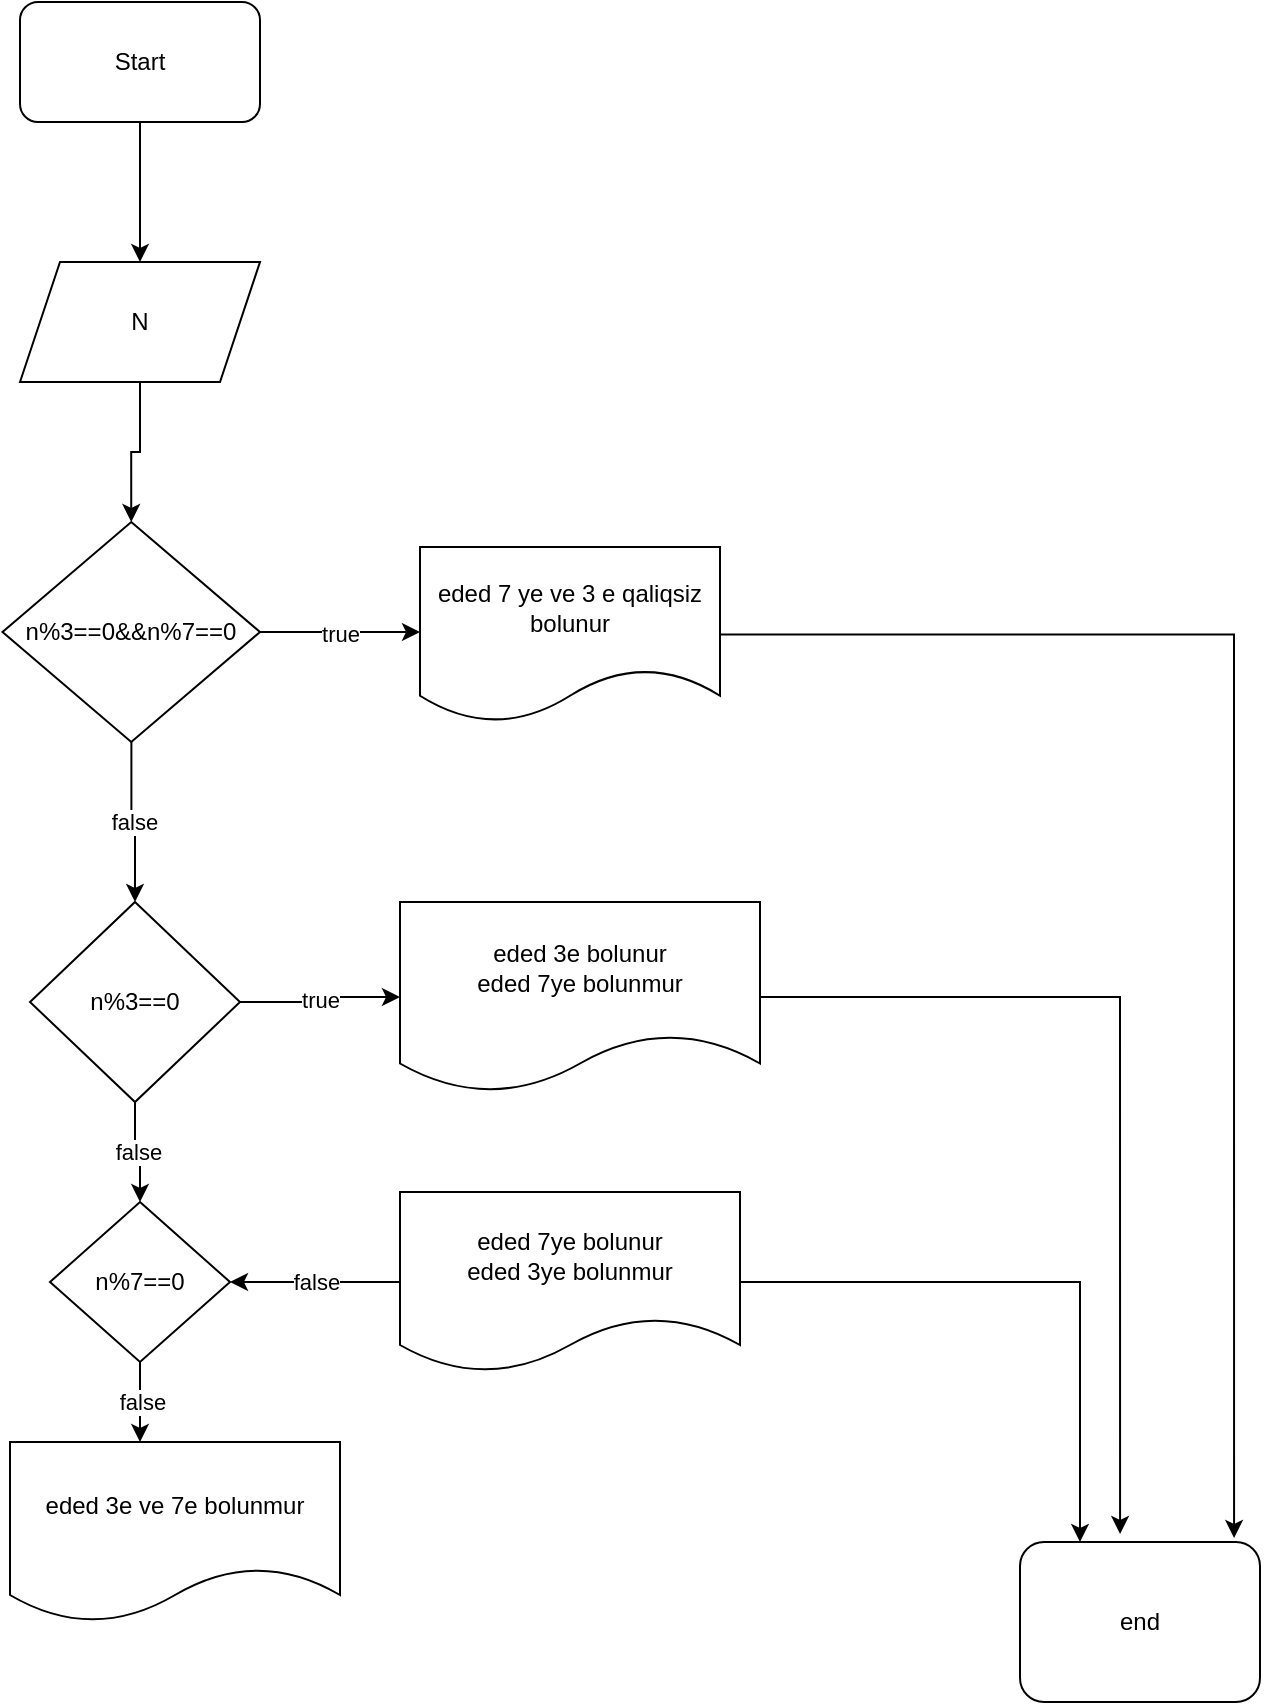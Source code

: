 <mxfile version="16.6.2" type="device"><diagram id="PrxRwmhN7BYduK_wzK_d" name="Page-1"><mxGraphModel dx="1422" dy="762" grid="1" gridSize="10" guides="1" tooltips="1" connect="1" arrows="1" fold="1" page="1" pageScale="1" pageWidth="850" pageHeight="1100" math="0" shadow="0"><root><mxCell id="0"/><mxCell id="1" parent="0"/><mxCell id="0fupZsfGCxLx7kqPBC1Q-10" style="edgeStyle=orthogonalEdgeStyle;rounded=0;orthogonalLoop=1;jettySize=auto;html=1;" edge="1" parent="1" source="0fupZsfGCxLx7kqPBC1Q-1" target="0fupZsfGCxLx7kqPBC1Q-2"><mxGeometry relative="1" as="geometry"/></mxCell><mxCell id="0fupZsfGCxLx7kqPBC1Q-1" value="Start" style="rounded=1;whiteSpace=wrap;html=1;" vertex="1" parent="1"><mxGeometry x="310" y="50" width="120" height="60" as="geometry"/></mxCell><mxCell id="0fupZsfGCxLx7kqPBC1Q-6" style="edgeStyle=orthogonalEdgeStyle;rounded=0;orthogonalLoop=1;jettySize=auto;html=1;entryX=0.5;entryY=0;entryDx=0;entryDy=0;" edge="1" parent="1" source="0fupZsfGCxLx7kqPBC1Q-2" target="0fupZsfGCxLx7kqPBC1Q-5"><mxGeometry relative="1" as="geometry"/></mxCell><mxCell id="0fupZsfGCxLx7kqPBC1Q-2" value="N" style="shape=parallelogram;perimeter=parallelogramPerimeter;whiteSpace=wrap;html=1;fixedSize=1;" vertex="1" parent="1"><mxGeometry x="310" y="180" width="120" height="60" as="geometry"/></mxCell><mxCell id="0fupZsfGCxLx7kqPBC1Q-26" value="true" style="edgeStyle=orthogonalEdgeStyle;rounded=0;orthogonalLoop=1;jettySize=auto;html=1;" edge="1" parent="1" source="0fupZsfGCxLx7kqPBC1Q-5"><mxGeometry relative="1" as="geometry"><mxPoint x="510" y="365" as="targetPoint"/></mxGeometry></mxCell><mxCell id="0fupZsfGCxLx7kqPBC1Q-29" value="false" style="edgeStyle=orthogonalEdgeStyle;rounded=0;orthogonalLoop=1;jettySize=auto;html=1;entryX=0.5;entryY=0;entryDx=0;entryDy=0;" edge="1" parent="1" source="0fupZsfGCxLx7kqPBC1Q-5" target="0fupZsfGCxLx7kqPBC1Q-14"><mxGeometry relative="1" as="geometry"/></mxCell><mxCell id="0fupZsfGCxLx7kqPBC1Q-5" value="n%3==0&amp;amp;&amp;amp;n%7==0" style="rhombus;whiteSpace=wrap;html=1;" vertex="1" parent="1"><mxGeometry x="301.25" y="310" width="128.75" height="110" as="geometry"/></mxCell><mxCell id="0fupZsfGCxLx7kqPBC1Q-38" style="edgeStyle=orthogonalEdgeStyle;rounded=0;orthogonalLoop=1;jettySize=auto;html=1;entryX=0.417;entryY=-0.05;entryDx=0;entryDy=0;entryPerimeter=0;" edge="1" parent="1" source="0fupZsfGCxLx7kqPBC1Q-12" target="0fupZsfGCxLx7kqPBC1Q-40"><mxGeometry relative="1" as="geometry"><mxPoint x="860" y="790" as="targetPoint"/><Array as="points"><mxPoint x="860" y="548"/></Array></mxGeometry></mxCell><mxCell id="0fupZsfGCxLx7kqPBC1Q-12" value="eded 3e bolunur&lt;br&gt;eded 7ye bolunmur" style="shape=document;whiteSpace=wrap;html=1;boundedLbl=1;" vertex="1" parent="1"><mxGeometry x="500" y="500" width="180" height="95" as="geometry"/></mxCell><mxCell id="0fupZsfGCxLx7kqPBC1Q-25" value="true" style="edgeStyle=orthogonalEdgeStyle;rounded=0;orthogonalLoop=1;jettySize=auto;html=1;entryX=0;entryY=0.5;entryDx=0;entryDy=0;" edge="1" parent="1" source="0fupZsfGCxLx7kqPBC1Q-14" target="0fupZsfGCxLx7kqPBC1Q-12"><mxGeometry relative="1" as="geometry"/></mxCell><mxCell id="0fupZsfGCxLx7kqPBC1Q-32" value="false" style="edgeStyle=orthogonalEdgeStyle;rounded=0;orthogonalLoop=1;jettySize=auto;html=1;" edge="1" parent="1" source="0fupZsfGCxLx7kqPBC1Q-14" target="0fupZsfGCxLx7kqPBC1Q-17"><mxGeometry relative="1" as="geometry"/></mxCell><mxCell id="0fupZsfGCxLx7kqPBC1Q-14" value="n%3==0" style="rhombus;whiteSpace=wrap;html=1;" vertex="1" parent="1"><mxGeometry x="315" y="500" width="105" height="100" as="geometry"/></mxCell><mxCell id="0fupZsfGCxLx7kqPBC1Q-18" value="false" style="edgeStyle=orthogonalEdgeStyle;rounded=0;orthogonalLoop=1;jettySize=auto;html=1;" edge="1" parent="1" source="0fupZsfGCxLx7kqPBC1Q-17"><mxGeometry relative="1" as="geometry"><mxPoint x="370" y="770" as="targetPoint"/></mxGeometry></mxCell><mxCell id="0fupZsfGCxLx7kqPBC1Q-17" value="n%7==0" style="rhombus;whiteSpace=wrap;html=1;" vertex="1" parent="1"><mxGeometry x="325" y="650" width="90" height="80" as="geometry"/></mxCell><mxCell id="0fupZsfGCxLx7kqPBC1Q-19" value="eded 3e ve 7e bolunmur" style="shape=document;whiteSpace=wrap;html=1;boundedLbl=1;" vertex="1" parent="1"><mxGeometry x="305" y="770" width="165" height="90" as="geometry"/></mxCell><mxCell id="0fupZsfGCxLx7kqPBC1Q-35" value="false&lt;br&gt;" style="edgeStyle=orthogonalEdgeStyle;rounded=0;orthogonalLoop=1;jettySize=auto;html=1;entryX=1;entryY=0.5;entryDx=0;entryDy=0;" edge="1" parent="1" source="0fupZsfGCxLx7kqPBC1Q-24" target="0fupZsfGCxLx7kqPBC1Q-17"><mxGeometry relative="1" as="geometry"/></mxCell><mxCell id="0fupZsfGCxLx7kqPBC1Q-39" style="edgeStyle=orthogonalEdgeStyle;rounded=0;orthogonalLoop=1;jettySize=auto;html=1;" edge="1" parent="1" source="0fupZsfGCxLx7kqPBC1Q-24"><mxGeometry relative="1" as="geometry"><mxPoint x="840" y="820" as="targetPoint"/><Array as="points"><mxPoint x="840" y="690"/><mxPoint x="840" y="800"/></Array></mxGeometry></mxCell><mxCell id="0fupZsfGCxLx7kqPBC1Q-24" value="eded 7ye bolunur&lt;br&gt;eded 3ye bolunmur" style="shape=document;whiteSpace=wrap;html=1;boundedLbl=1;" vertex="1" parent="1"><mxGeometry x="500" y="645" width="170" height="90" as="geometry"/></mxCell><mxCell id="0fupZsfGCxLx7kqPBC1Q-37" style="edgeStyle=orthogonalEdgeStyle;rounded=0;orthogonalLoop=1;jettySize=auto;html=1;entryX=0.892;entryY=-0.025;entryDx=0;entryDy=0;entryPerimeter=0;" edge="1" parent="1" source="0fupZsfGCxLx7kqPBC1Q-31" target="0fupZsfGCxLx7kqPBC1Q-40"><mxGeometry relative="1" as="geometry"><mxPoint x="920" y="800" as="targetPoint"/></mxGeometry></mxCell><mxCell id="0fupZsfGCxLx7kqPBC1Q-31" value="eded 7 ye ve 3 e qaliqsiz bolunur" style="shape=document;whiteSpace=wrap;html=1;boundedLbl=1;" vertex="1" parent="1"><mxGeometry x="510" y="322.5" width="150" height="87.5" as="geometry"/></mxCell><mxCell id="0fupZsfGCxLx7kqPBC1Q-40" value="end" style="rounded=1;whiteSpace=wrap;html=1;" vertex="1" parent="1"><mxGeometry x="810" y="820" width="120" height="80" as="geometry"/></mxCell></root></mxGraphModel></diagram></mxfile>